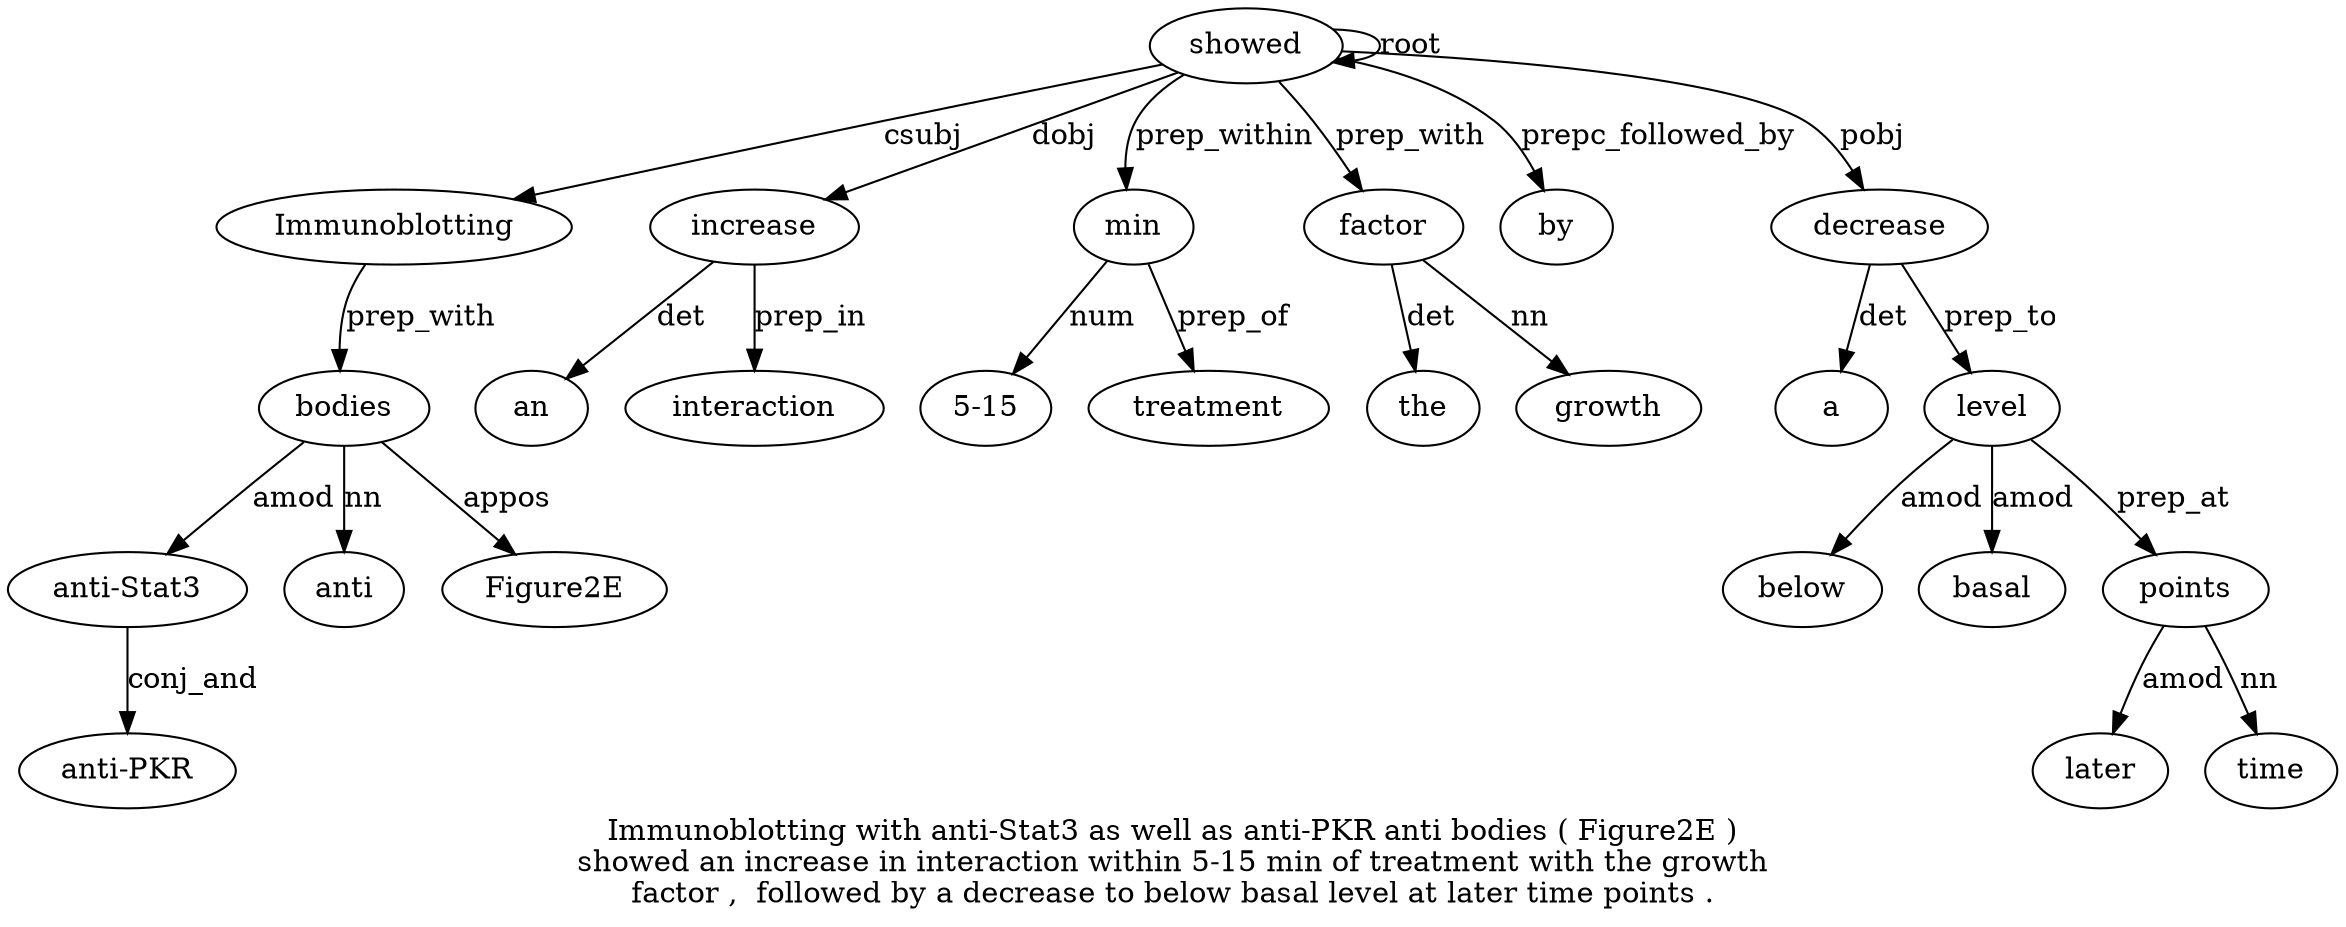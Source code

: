 digraph "Immunoblotting with anti-Stat3 as well as anti-PKR anti bodies ( Figure2E ) showed an increase in interaction within 5-15 min of treatment with the growth factor ,  followed by a decrease to below basal level at later time points ." {
label="Immunoblotting with anti-Stat3 as well as anti-PKR anti bodies ( Figure2E )
showed an increase in interaction within 5-15 min of treatment with the growth
factor ,  followed by a decrease to below basal level at later time points .";
showed13 [style=filled, fillcolor=white, label=showed];
Immunoblotting1 [style=filled, fillcolor=white, label=Immunoblotting];
showed13 -> Immunoblotting1  [label=csubj];
bodies9 [style=filled, fillcolor=white, label=bodies];
"anti-Stat3" [style=filled, fillcolor=white, label="anti-Stat3"];
bodies9 -> "anti-Stat3"  [label=amod];
"anti-PKR7" [style=filled, fillcolor=white, label="anti-PKR"];
"anti-Stat3" -> "anti-PKR7"  [label=conj_and];
anti8 [style=filled, fillcolor=white, label=anti];
bodies9 -> anti8  [label=nn];
Immunoblotting1 -> bodies9  [label=prep_with];
Figure2E11 [style=filled, fillcolor=white, label=Figure2E];
bodies9 -> Figure2E11  [label=appos];
showed13 -> showed13  [label=root];
increase15 [style=filled, fillcolor=white, label=increase];
an14 [style=filled, fillcolor=white, label=an];
increase15 -> an14  [label=det];
showed13 -> increase15  [label=dobj];
interaction17 [style=filled, fillcolor=white, label=interaction];
increase15 -> interaction17  [label=prep_in];
min20 [style=filled, fillcolor=white, label=min];
"5-159" [style=filled, fillcolor=white, label="5-15"];
min20 -> "5-159"  [label=num];
showed13 -> min20  [label=prep_within];
treatment22 [style=filled, fillcolor=white, label=treatment];
min20 -> treatment22  [label=prep_of];
factor26 [style=filled, fillcolor=white, label=factor];
the24 [style=filled, fillcolor=white, label=the];
factor26 -> the24  [label=det];
growth25 [style=filled, fillcolor=white, label=growth];
factor26 -> growth25  [label=nn];
showed13 -> factor26  [label=prep_with];
by29 [style=filled, fillcolor=white, label=by];
showed13 -> by29  [label=prepc_followed_by];
decrease31 [style=filled, fillcolor=white, label=decrease];
a30 [style=filled, fillcolor=white, label=a];
decrease31 -> a30  [label=det];
showed13 -> decrease31  [label=pobj];
level35 [style=filled, fillcolor=white, label=level];
below33 [style=filled, fillcolor=white, label=below];
level35 -> below33  [label=amod];
basal34 [style=filled, fillcolor=white, label=basal];
level35 -> basal34  [label=amod];
decrease31 -> level35  [label=prep_to];
points39 [style=filled, fillcolor=white, label=points];
later37 [style=filled, fillcolor=white, label=later];
points39 -> later37  [label=amod];
time38 [style=filled, fillcolor=white, label=time];
points39 -> time38  [label=nn];
level35 -> points39  [label=prep_at];
}
